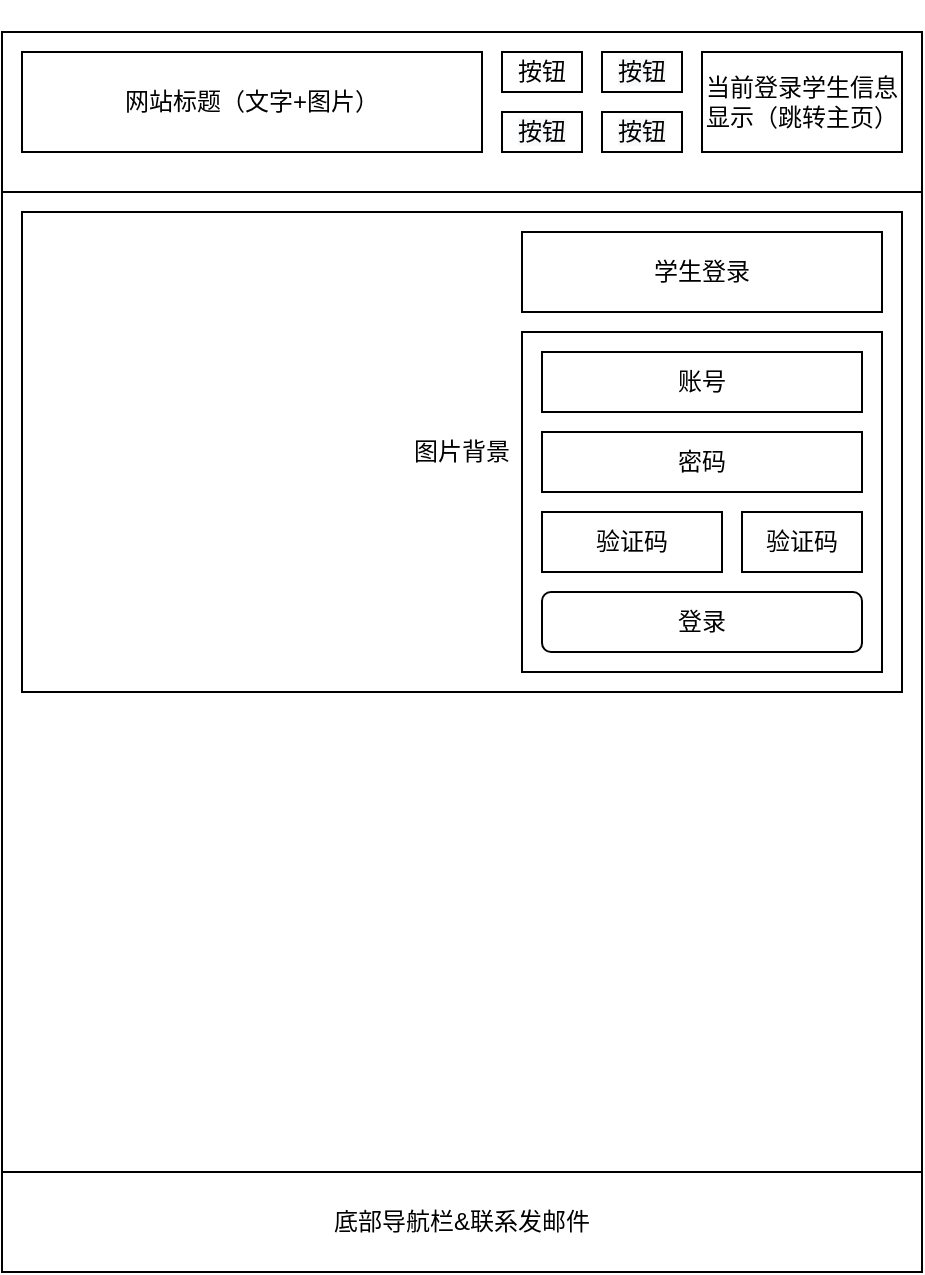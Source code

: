 <mxfile version="13.5.1" type="device"><diagram id="lIO5LTM7eZPaQRJZY7qq" name="Page-1"><mxGraphModel dx="1024" dy="601" grid="1" gridSize="10" guides="1" tooltips="1" connect="1" arrows="1" fold="1" page="1" pageScale="1" pageWidth="827" pageHeight="1169" math="0" shadow="0"><root><mxCell id="0"/><mxCell id="1" parent="0"/><mxCell id="_pJhmvkSa_Gs6LftZB0_-2" value="" style="rounded=0;whiteSpace=wrap;html=1;" parent="1" vertex="1"><mxGeometry x="180" y="30" width="460" height="620" as="geometry"/></mxCell><mxCell id="n9VIl0Bt8xTa1ZwPOJq0-23" value="底部导航栏&amp;amp;联系发邮件" style="rounded=0;whiteSpace=wrap;html=1;" parent="1" vertex="1"><mxGeometry x="180" y="600" width="460" height="50" as="geometry"/></mxCell><mxCell id="ms1DL1cAqzHiM8Jy2DLP-1" value="" style="rounded=0;whiteSpace=wrap;html=1;" parent="1" vertex="1"><mxGeometry x="180" y="30" width="460" height="80" as="geometry"/></mxCell><mxCell id="_pJhmvkSa_Gs6LftZB0_-3" value="网站标题（文字+图片）" style="rounded=0;whiteSpace=wrap;html=1;" parent="1" vertex="1"><mxGeometry x="190" y="40" width="230" height="50" as="geometry"/></mxCell><mxCell id="_pJhmvkSa_Gs6LftZB0_-6" value="当前登录学生信息显示（跳转主页）" style="rounded=0;whiteSpace=wrap;html=1;" parent="1" vertex="1"><mxGeometry x="530" y="40" width="100" height="50" as="geometry"/></mxCell><mxCell id="_pJhmvkSa_Gs6LftZB0_-17" value="按钮" style="rounded=0;whiteSpace=wrap;html=1;" parent="1" vertex="1"><mxGeometry x="430" y="40" width="40" height="20" as="geometry"/></mxCell><mxCell id="_pJhmvkSa_Gs6LftZB0_-18" value="&#10;&#10;&lt;span style=&quot;color: rgb(0, 0, 0); font-family: helvetica; font-size: 12px; font-style: normal; font-weight: 400; letter-spacing: normal; text-align: center; text-indent: 0px; text-transform: none; word-spacing: 0px; background-color: rgb(248, 249, 250); display: inline; float: none;&quot;&gt;按钮&lt;/span&gt;&#10;&#10;" style="rounded=0;whiteSpace=wrap;html=1;" parent="1" vertex="1"><mxGeometry x="480" y="40" width="40" height="20" as="geometry"/></mxCell><mxCell id="_pJhmvkSa_Gs6LftZB0_-19" value="&#10;&#10;&lt;span style=&quot;color: rgb(0, 0, 0); font-family: helvetica; font-size: 12px; font-style: normal; font-weight: 400; letter-spacing: normal; text-align: center; text-indent: 0px; text-transform: none; word-spacing: 0px; background-color: rgb(248, 249, 250); display: inline; float: none;&quot;&gt;按钮&lt;/span&gt;&#10;&#10;" style="rounded=0;whiteSpace=wrap;html=1;" parent="1" vertex="1"><mxGeometry x="430" y="70" width="40" height="20" as="geometry"/></mxCell><mxCell id="_pJhmvkSa_Gs6LftZB0_-20" value="&#10;&#10;&lt;span style=&quot;color: rgb(0, 0, 0); font-family: helvetica; font-size: 12px; font-style: normal; font-weight: 400; letter-spacing: normal; text-align: center; text-indent: 0px; text-transform: none; word-spacing: 0px; background-color: rgb(248, 249, 250); display: inline; float: none;&quot;&gt;按钮&lt;/span&gt;&#10;&#10;" style="rounded=0;whiteSpace=wrap;html=1;" parent="1" vertex="1"><mxGeometry x="480" y="70" width="40" height="20" as="geometry"/></mxCell><mxCell id="XomM6D00v7QlfE5brnaY-1" value="图片背景" style="rounded=0;whiteSpace=wrap;html=1;" parent="1" vertex="1"><mxGeometry x="190" y="120" width="440" height="240" as="geometry"/></mxCell><mxCell id="XomM6D00v7QlfE5brnaY-2" value="" style="rounded=0;whiteSpace=wrap;html=1;" parent="1" vertex="1"><mxGeometry x="440" y="180" width="180" height="170" as="geometry"/></mxCell><mxCell id="XomM6D00v7QlfE5brnaY-3" value="账号" style="rounded=0;whiteSpace=wrap;html=1;" parent="1" vertex="1"><mxGeometry x="450" y="190" width="160" height="30" as="geometry"/></mxCell><mxCell id="XomM6D00v7QlfE5brnaY-4" value="密码" style="rounded=0;whiteSpace=wrap;html=1;" parent="1" vertex="1"><mxGeometry x="450" y="230" width="160" height="30" as="geometry"/></mxCell><mxCell id="XomM6D00v7QlfE5brnaY-5" value="验证码" style="rounded=0;whiteSpace=wrap;html=1;" parent="1" vertex="1"><mxGeometry x="450" y="270" width="90" height="30" as="geometry"/></mxCell><mxCell id="XomM6D00v7QlfE5brnaY-6" value="学生登录" style="rounded=0;whiteSpace=wrap;html=1;" parent="1" vertex="1"><mxGeometry x="440" y="130" width="180" height="40" as="geometry"/></mxCell><mxCell id="XomM6D00v7QlfE5brnaY-7" value="登录" style="rounded=1;whiteSpace=wrap;html=1;" parent="1" vertex="1"><mxGeometry x="450" y="310" width="160" height="30" as="geometry"/></mxCell><mxCell id="l_aG-bcEQQcobYSC-J7o-1" value="验证码" style="rounded=0;whiteSpace=wrap;html=1;" vertex="1" parent="1"><mxGeometry x="550" y="270" width="60" height="30" as="geometry"/></mxCell></root></mxGraphModel></diagram></mxfile>